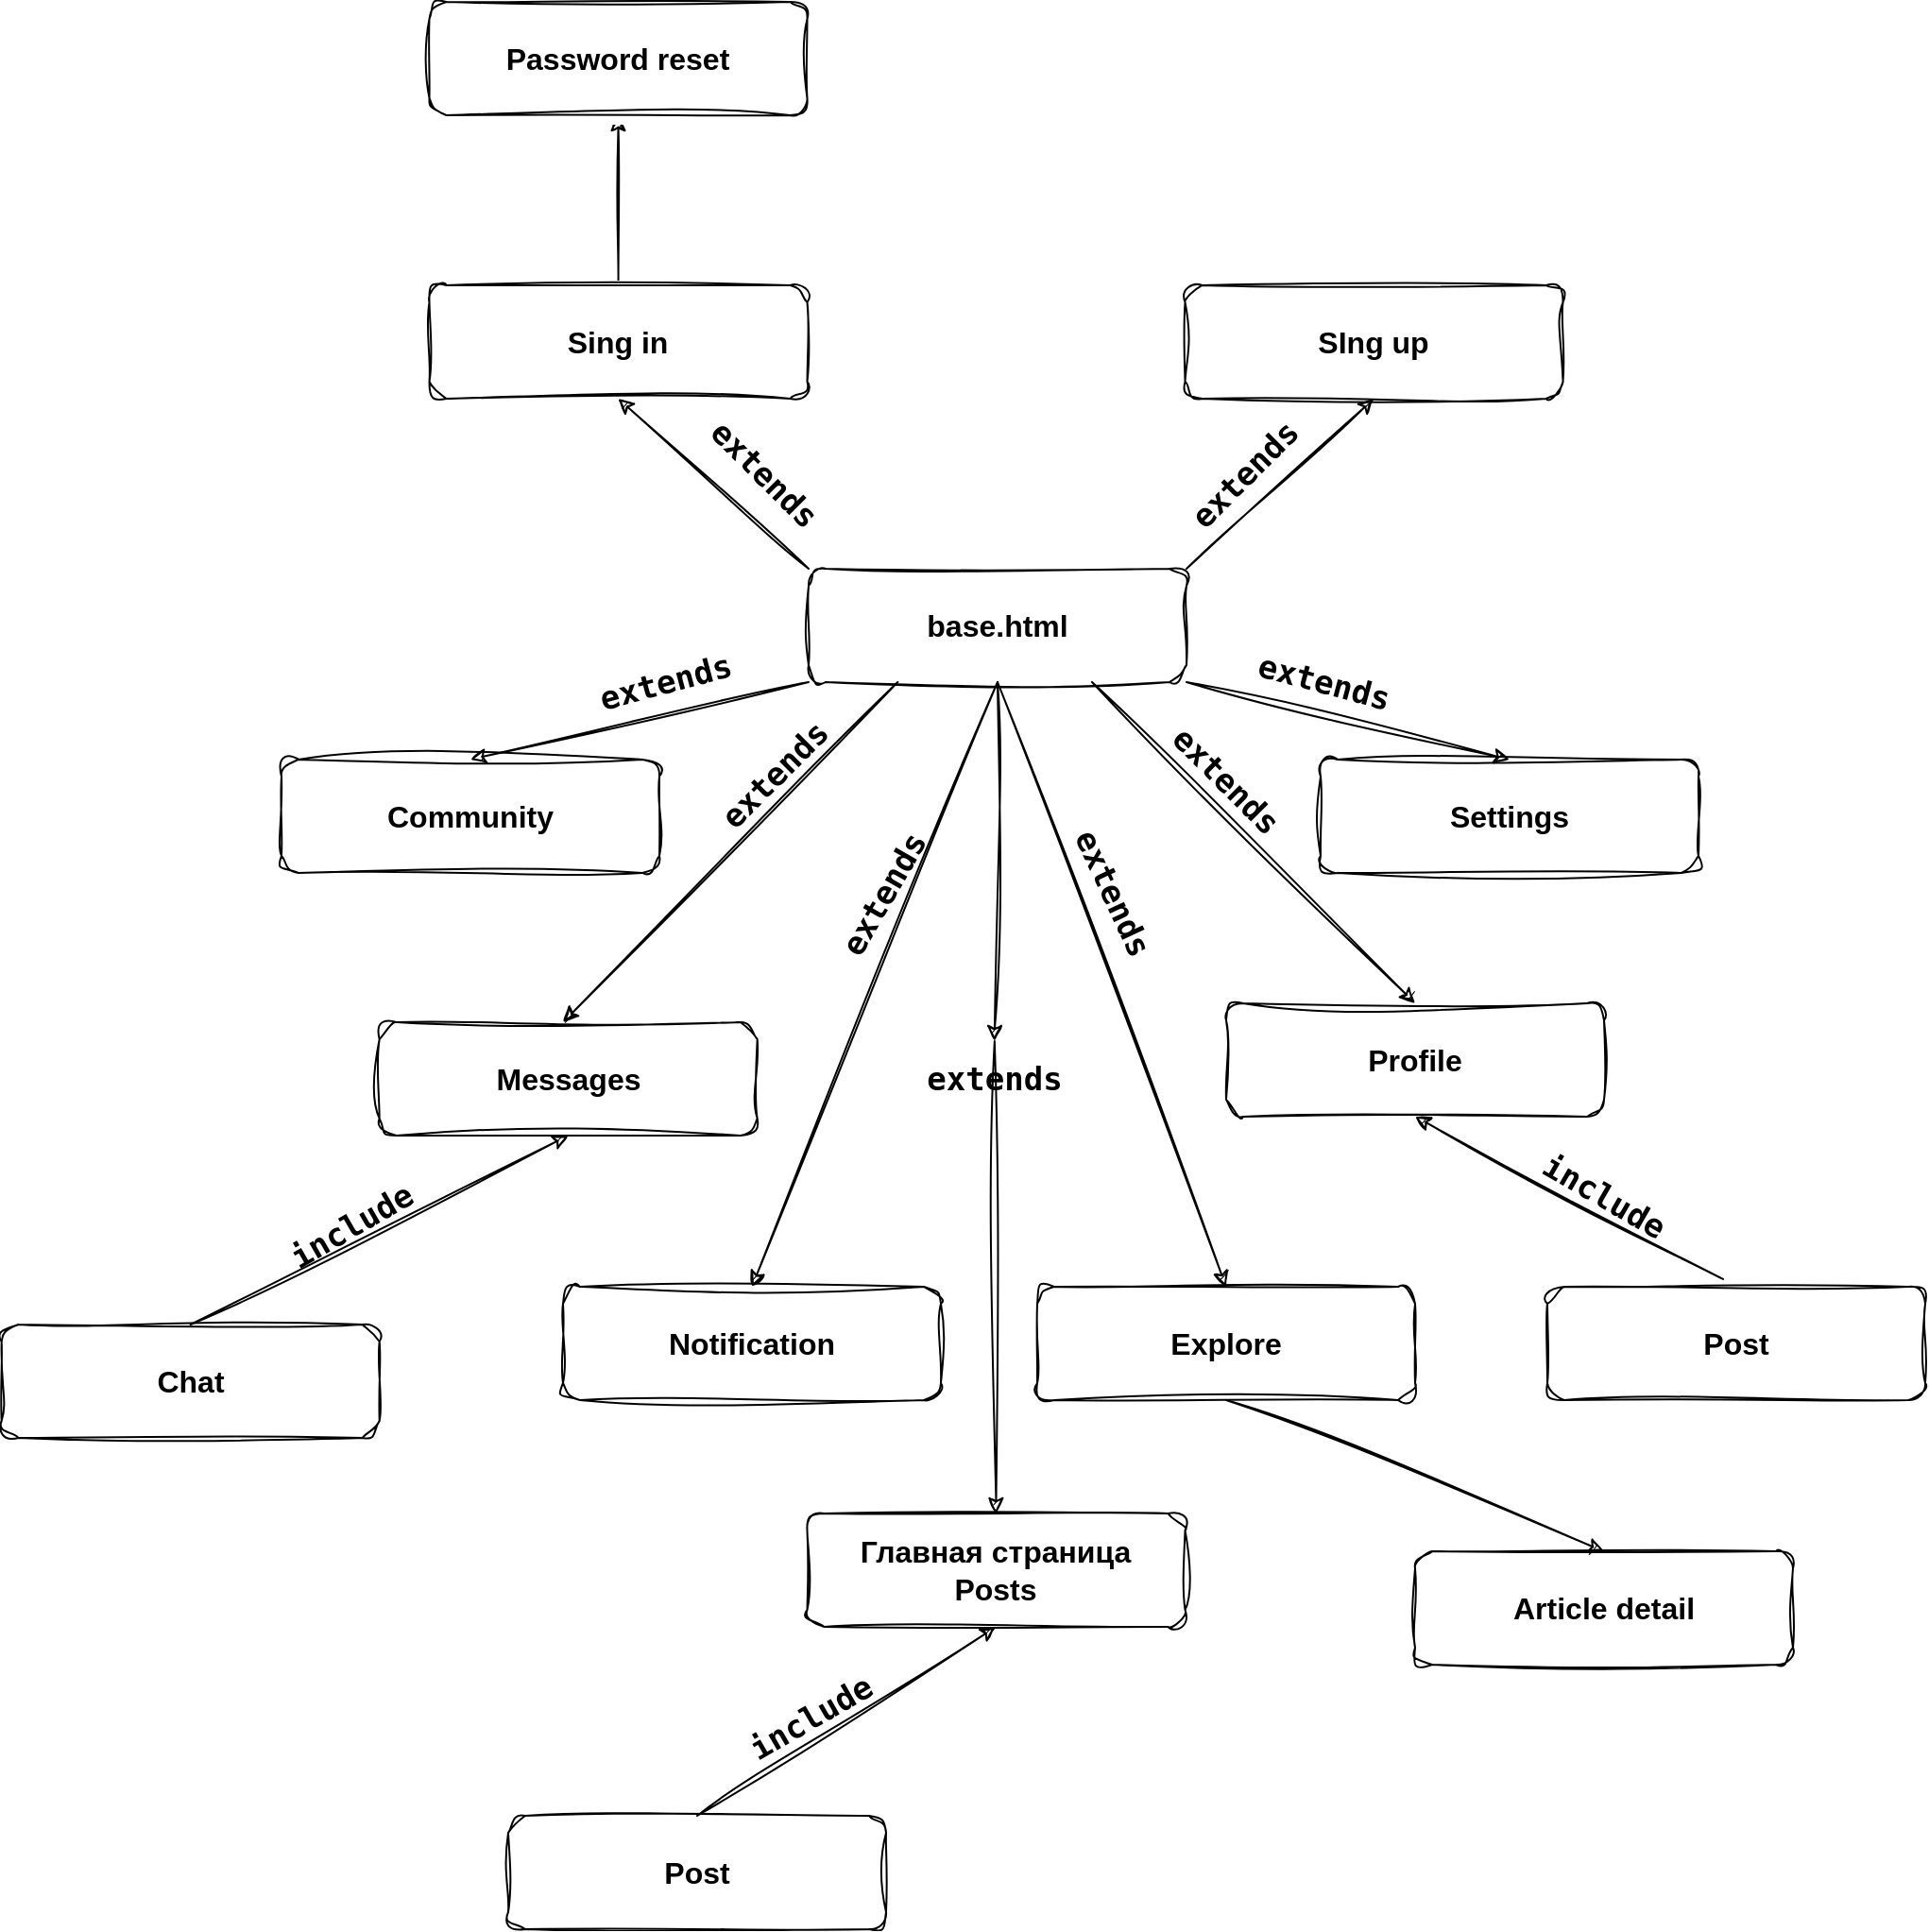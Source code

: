 <mxfile version="22.1.2" type="device">
  <diagram name="Страница — 1" id="eoBiVWMakBsomrrvYX7j">
    <mxGraphModel dx="1691" dy="1685" grid="1" gridSize="10" guides="1" tooltips="1" connect="1" arrows="1" fold="1" page="1" pageScale="1" pageWidth="827" pageHeight="1169" math="0" shadow="0">
      <root>
        <mxCell id="0" />
        <mxCell id="1" parent="0" />
        <mxCell id="8Us5kt9_01bGsC8FEpMt-2" value="&lt;b&gt;base.html&lt;/b&gt;" style="rounded=1;whiteSpace=wrap;html=1;rotation=0;fontSize=16;direction=west;sketch=1;curveFitting=1;jiggle=2;" vertex="1" parent="1">
          <mxGeometry x="319" y="90" width="200" height="60" as="geometry" />
        </mxCell>
        <mxCell id="8Us5kt9_01bGsC8FEpMt-5" value="" style="endArrow=classic;html=1;rounded=1;entryX=0.5;entryY=0;entryDx=0;entryDy=0;exitX=1;exitY=0;exitDx=0;exitDy=0;sketch=1;curveFitting=1;jiggle=2;" edge="1" parent="1" source="8Us5kt9_01bGsC8FEpMt-2" target="8Us5kt9_01bGsC8FEpMt-6">
          <mxGeometry width="50" height="50" relative="1" as="geometry">
            <mxPoint x="469" y="90" as="sourcePoint" />
            <mxPoint x="229" y="200" as="targetPoint" />
            <Array as="points" />
          </mxGeometry>
        </mxCell>
        <mxCell id="8Us5kt9_01bGsC8FEpMt-6" value="&lt;b&gt;Community&lt;/b&gt;" style="rounded=1;whiteSpace=wrap;html=1;rotation=0;fontSize=16;sketch=1;curveFitting=1;jiggle=2;" vertex="1" parent="1">
          <mxGeometry x="40" y="190.96" width="200" height="60" as="geometry" />
        </mxCell>
        <mxCell id="8Us5kt9_01bGsC8FEpMt-7" value="&lt;b&gt;Explore&lt;/b&gt;" style="rounded=1;whiteSpace=wrap;html=1;rotation=0;fontSize=16;sketch=1;curveFitting=1;jiggle=2;" vertex="1" parent="1">
          <mxGeometry x="440" y="470" width="200" height="60" as="geometry" />
        </mxCell>
        <mxCell id="8Us5kt9_01bGsC8FEpMt-8" value="&lt;b&gt;Notification&lt;/b&gt;" style="rounded=1;whiteSpace=wrap;html=1;rotation=0;fontSize=16;sketch=1;curveFitting=1;jiggle=2;" vertex="1" parent="1">
          <mxGeometry x="189" y="470" width="200" height="60" as="geometry" />
        </mxCell>
        <mxCell id="8Us5kt9_01bGsC8FEpMt-9" value="&lt;b&gt;Settings&lt;br&gt;&lt;/b&gt;" style="rounded=1;whiteSpace=wrap;html=1;rotation=0;fontSize=16;sketch=1;curveFitting=1;jiggle=2;" vertex="1" parent="1">
          <mxGeometry x="590" y="190.96" width="200" height="60" as="geometry" />
        </mxCell>
        <mxCell id="8Us5kt9_01bGsC8FEpMt-11" value="" style="endArrow=classic;html=1;rounded=1;entryX=0.5;entryY=0;entryDx=0;entryDy=0;exitX=0.5;exitY=0;exitDx=0;exitDy=0;sketch=1;curveFitting=1;jiggle=2;" edge="1" parent="1" source="8Us5kt9_01bGsC8FEpMt-2" target="8Us5kt9_01bGsC8FEpMt-7">
          <mxGeometry width="50" height="50" relative="1" as="geometry">
            <mxPoint x="419" y="150" as="sourcePoint" />
            <mxPoint x="429" y="160" as="targetPoint" />
          </mxGeometry>
        </mxCell>
        <mxCell id="8Us5kt9_01bGsC8FEpMt-12" value="" style="endArrow=classic;html=1;rounded=1;entryX=0.5;entryY=0;entryDx=0;entryDy=0;exitX=0;exitY=0;exitDx=0;exitDy=0;sketch=1;curveFitting=1;jiggle=2;" edge="1" parent="1" source="8Us5kt9_01bGsC8FEpMt-2" target="8Us5kt9_01bGsC8FEpMt-9">
          <mxGeometry width="50" height="50" relative="1" as="geometry">
            <mxPoint x="359" y="260" as="sourcePoint" />
            <mxPoint x="409" y="210" as="targetPoint" />
          </mxGeometry>
        </mxCell>
        <mxCell id="8Us5kt9_01bGsC8FEpMt-13" value="&lt;b&gt;Главная страница&lt;br&gt;Posts&lt;br&gt;&lt;/b&gt;" style="rounded=1;whiteSpace=wrap;html=1;rotation=0;fontSize=16;sketch=1;curveFitting=1;jiggle=2;" vertex="1" parent="1">
          <mxGeometry x="318.26" y="590" width="200" height="60" as="geometry" />
        </mxCell>
        <mxCell id="8Us5kt9_01bGsC8FEpMt-14" value="" style="endArrow=classic;html=1;rounded=1;entryX=0.5;entryY=0;entryDx=0;entryDy=0;sketch=1;curveFitting=1;jiggle=2;exitX=0.5;exitY=0;exitDx=0;exitDy=0;" edge="1" parent="1" source="8Us5kt9_01bGsC8FEpMt-17" target="8Us5kt9_01bGsC8FEpMt-13">
          <mxGeometry width="50" height="50" relative="1" as="geometry">
            <mxPoint x="419" y="220" as="sourcePoint" />
            <mxPoint x="419" y="230" as="targetPoint" />
            <Array as="points" />
          </mxGeometry>
        </mxCell>
        <mxCell id="8Us5kt9_01bGsC8FEpMt-15" value="&lt;div style=&quot;font-size: 17px;&quot;&gt;&lt;pre style=&quot;font-family: &amp;quot;JetBrains Mono&amp;quot;, monospace; font-size: 17px;&quot;&gt;&lt;span style=&quot;white-space: normal; font-size: 17px;&quot;&gt;extends&lt;/span&gt;&lt;br style=&quot;font-size: 17px;&quot;&gt;&lt;/pre&gt;&lt;/div&gt;" style="text;html=1;strokeColor=none;fillColor=none;align=center;verticalAlign=middle;whiteSpace=wrap;rounded=0;fontSize=17;fontFamily=Architects Daughter;rotation=-15;labelBackgroundColor=none;fontColor=#000000;fontStyle=1" vertex="1" parent="1">
          <mxGeometry x="208" y="140" width="71" height="20.67" as="geometry" />
        </mxCell>
        <mxCell id="8Us5kt9_01bGsC8FEpMt-16" value="&lt;div style=&quot;font-size: 17px;&quot;&gt;&lt;pre style=&quot;font-family: &amp;quot;JetBrains Mono&amp;quot;, monospace; font-size: 17px;&quot;&gt;&lt;span style=&quot;white-space: normal; font-size: 17px;&quot;&gt;extends&lt;/span&gt;&lt;br style=&quot;font-size: 17px;&quot;&gt;&lt;/pre&gt;&lt;/div&gt;" style="text;html=1;strokeColor=none;fillColor=none;align=center;verticalAlign=middle;whiteSpace=wrap;rounded=0;fontSize=17;fontFamily=Architects Daughter;rotation=-45;labelBackgroundColor=none;fontColor=#000000;fontStyle=1" vertex="1" parent="1">
          <mxGeometry x="260" y="190.96" width="82.6" height="16.74" as="geometry" />
        </mxCell>
        <mxCell id="8Us5kt9_01bGsC8FEpMt-21" value="&lt;div style=&quot;font-size: 17px;&quot;&gt;&lt;pre style=&quot;font-family: &amp;quot;JetBrains Mono&amp;quot;, monospace; font-size: 17px;&quot;&gt;&lt;span style=&quot;white-space: normal; font-size: 17px;&quot;&gt;extends&lt;/span&gt;&lt;br style=&quot;font-size: 17px;&quot;&gt;&lt;/pre&gt;&lt;/div&gt;" style="text;html=1;strokeColor=none;fillColor=none;align=center;verticalAlign=middle;whiteSpace=wrap;rounded=0;fontSize=17;fontFamily=Architects Daughter;rotation=65;labelBackgroundColor=none;fontColor=#000000;fontStyle=1" vertex="1" parent="1">
          <mxGeometry x="440.0" y="250.96" width="81" height="21.34" as="geometry" />
        </mxCell>
        <mxCell id="8Us5kt9_01bGsC8FEpMt-27" value="&lt;b&gt;Messages&lt;/b&gt;" style="rounded=1;whiteSpace=wrap;html=1;rotation=0;fontSize=16;sketch=1;curveFitting=1;jiggle=2;" vertex="1" parent="1">
          <mxGeometry x="91.84" y="330" width="200" height="60" as="geometry" />
        </mxCell>
        <mxCell id="8Us5kt9_01bGsC8FEpMt-28" value="&lt;b&gt;Profile&lt;/b&gt;" style="rounded=1;whiteSpace=wrap;html=1;rotation=0;fontSize=16;sketch=1;curveFitting=1;jiggle=2;" vertex="1" parent="1">
          <mxGeometry x="540" y="320" width="200" height="60" as="geometry" />
        </mxCell>
        <mxCell id="8Us5kt9_01bGsC8FEpMt-29" value="" style="endArrow=classic;html=1;rounded=0;sketch=1;hachureGap=4;jiggle=2;curveFitting=1;fontFamily=Architects Daughter;fontSource=https%3A%2F%2Ffonts.googleapis.com%2Fcss%3Ffamily%3DArchitects%2BDaughter;fontSize=16;exitX=0.75;exitY=0;exitDx=0;exitDy=0;entryX=0.5;entryY=0;entryDx=0;entryDy=0;" edge="1" parent="1">
          <mxGeometry width="50" height="50" relative="1" as="geometry">
            <mxPoint x="366.16" y="150" as="sourcePoint" />
            <mxPoint x="189.0" y="330" as="targetPoint" />
          </mxGeometry>
        </mxCell>
        <mxCell id="8Us5kt9_01bGsC8FEpMt-31" value="&lt;div style=&quot;font-size: 17px;&quot;&gt;&lt;pre style=&quot;font-family: &amp;quot;JetBrains Mono&amp;quot;, monospace; font-size: 17px;&quot;&gt;&lt;span style=&quot;white-space: normal; font-size: 17px;&quot;&gt;extends&lt;/span&gt;&lt;br style=&quot;font-size: 17px;&quot;&gt;&lt;/pre&gt;&lt;/div&gt;" style="text;html=1;strokeColor=none;fillColor=none;align=center;verticalAlign=middle;whiteSpace=wrap;rounded=1;fontSize=17;fontFamily=Architects Daughter;rotation=15;labelBackgroundColor=none;fontColor=#000000;fontStyle=1" vertex="1" parent="1">
          <mxGeometry x="551.84" y="140" width="80" height="20" as="geometry" />
        </mxCell>
        <mxCell id="8Us5kt9_01bGsC8FEpMt-36" value="" style="endArrow=classic;html=1;rounded=1;exitX=0.5;exitY=0;exitDx=0;exitDy=0;sketch=1;curveFitting=1;jiggle=2;entryX=0.5;entryY=0;entryDx=0;entryDy=0;" edge="1" parent="1" source="8Us5kt9_01bGsC8FEpMt-2" target="8Us5kt9_01bGsC8FEpMt-8">
          <mxGeometry width="50" height="50" relative="1" as="geometry">
            <mxPoint x="369" y="150" as="sourcePoint" />
            <mxPoint x="390" y="230" as="targetPoint" />
            <Array as="points" />
          </mxGeometry>
        </mxCell>
        <mxCell id="8Us5kt9_01bGsC8FEpMt-35" value="&lt;div style=&quot;font-size: 17px;&quot;&gt;&lt;pre style=&quot;font-family: &amp;quot;JetBrains Mono&amp;quot;, monospace; font-size: 17px;&quot;&gt;&lt;span style=&quot;white-space: normal; font-size: 17px;&quot;&gt;extends&lt;/span&gt;&lt;br style=&quot;font-size: 17px;&quot;&gt;&lt;/pre&gt;&lt;/div&gt;" style="text;html=1;strokeColor=none;fillColor=none;align=center;verticalAlign=middle;whiteSpace=wrap;rounded=0;fontSize=17;fontFamily=Architects Daughter;rotation=-60;labelBackgroundColor=none;fontColor=#000000;fontStyle=1" vertex="1" parent="1">
          <mxGeometry x="318.26" y="250.96" width="81" height="21.34" as="geometry" />
        </mxCell>
        <mxCell id="8Us5kt9_01bGsC8FEpMt-37" value="" style="endArrow=classic;html=1;rounded=0;sketch=1;hachureGap=4;jiggle=2;curveFitting=1;fontFamily=Architects Daughter;fontSource=https%3A%2F%2Ffonts.googleapis.com%2Fcss%3Ffamily%3DArchitects%2BDaughter;fontSize=16;exitX=0.25;exitY=0;exitDx=0;exitDy=0;entryX=0.5;entryY=0;entryDx=0;entryDy=0;" edge="1" parent="1" source="8Us5kt9_01bGsC8FEpMt-2" target="8Us5kt9_01bGsC8FEpMt-28">
          <mxGeometry width="50" height="50" relative="1" as="geometry">
            <mxPoint x="460" y="370" as="sourcePoint" />
            <mxPoint x="450" y="300" as="targetPoint" />
          </mxGeometry>
        </mxCell>
        <mxCell id="8Us5kt9_01bGsC8FEpMt-38" value="&lt;div style=&quot;font-size: 17px;&quot;&gt;&lt;pre style=&quot;font-family: &amp;quot;JetBrains Mono&amp;quot;, monospace; font-size: 17px;&quot;&gt;&lt;span style=&quot;white-space: normal; font-size: 17px;&quot;&gt;extends&lt;/span&gt;&lt;br style=&quot;font-size: 17px;&quot;&gt;&lt;/pre&gt;&lt;/div&gt;" style="text;html=1;strokeColor=none;fillColor=none;align=center;verticalAlign=middle;whiteSpace=wrap;rounded=0;fontSize=17;fontFamily=Architects Daughter;rotation=45;labelBackgroundColor=none;fontColor=#000000;fontStyle=1" vertex="1" parent="1">
          <mxGeometry x="499.5" y="190.96" width="81" height="21.34" as="geometry" />
        </mxCell>
        <mxCell id="8Us5kt9_01bGsC8FEpMt-41" value="" style="endArrow=classic;html=1;rounded=1;entryX=0.5;entryY=0;entryDx=0;entryDy=0;sketch=1;curveFitting=1;jiggle=2;exitX=0.5;exitY=0;exitDx=0;exitDy=0;" edge="1" parent="1" source="8Us5kt9_01bGsC8FEpMt-2" target="8Us5kt9_01bGsC8FEpMt-17">
          <mxGeometry width="50" height="50" relative="1" as="geometry">
            <mxPoint x="419" y="150" as="sourcePoint" />
            <mxPoint x="418" y="590" as="targetPoint" />
            <Array as="points" />
          </mxGeometry>
        </mxCell>
        <mxCell id="8Us5kt9_01bGsC8FEpMt-17" value="&lt;div style=&quot;font-size: 17px;&quot;&gt;&lt;pre style=&quot;font-family: &amp;quot;JetBrains Mono&amp;quot;, monospace; font-size: 17px;&quot;&gt;&lt;span style=&quot;white-space: normal; font-size: 17px;&quot;&gt;extends&lt;/span&gt;&lt;br style=&quot;font-size: 17px;&quot;&gt;&lt;/pre&gt;&lt;/div&gt;" style="text;html=1;strokeColor=none;fillColor=none;align=center;verticalAlign=middle;whiteSpace=wrap;rounded=0;fontSize=17;fontFamily=Architects Daughter;rotation=0;labelBackgroundColor=none;fontColor=#000000;fontStyle=1" vertex="1" parent="1">
          <mxGeometry x="371" y="340" width="92.84" height="40" as="geometry" />
        </mxCell>
        <mxCell id="8Us5kt9_01bGsC8FEpMt-46" value="" style="endArrow=classic;html=1;rounded=0;sketch=1;hachureGap=4;jiggle=2;curveFitting=1;fontFamily=Architects Daughter;fontSource=https%3A%2F%2Ffonts.googleapis.com%2Fcss%3Ffamily%3DArchitects%2BDaughter;fontSize=16;exitX=0;exitY=1;exitDx=0;exitDy=0;entryX=0.5;entryY=0;entryDx=0;entryDy=0;" edge="1" parent="1" source="8Us5kt9_01bGsC8FEpMt-2" target="8Us5kt9_01bGsC8FEpMt-47">
          <mxGeometry width="50" height="50" relative="1" as="geometry">
            <mxPoint x="400" y="250" as="sourcePoint" />
            <mxPoint x="630" y="30" as="targetPoint" />
            <Array as="points" />
          </mxGeometry>
        </mxCell>
        <mxCell id="8Us5kt9_01bGsC8FEpMt-47" value="&lt;b&gt;SIng up&lt;/b&gt;" style="rounded=1;whiteSpace=wrap;html=1;rotation=0;fontSize=16;direction=west;sketch=1;curveFitting=1;jiggle=2;" vertex="1" parent="1">
          <mxGeometry x="518.26" y="-60" width="200" height="60" as="geometry" />
        </mxCell>
        <mxCell id="8Us5kt9_01bGsC8FEpMt-63" style="edgeStyle=orthogonalEdgeStyle;rounded=0;sketch=1;hachureGap=4;jiggle=2;curveFitting=1;orthogonalLoop=1;jettySize=auto;html=1;fontFamily=Architects Daughter;fontSource=https%3A%2F%2Ffonts.googleapis.com%2Fcss%3Ffamily%3DArchitects%2BDaughter;fontSize=16;entryX=0.5;entryY=0;entryDx=0;entryDy=0;" edge="1" parent="1" source="8Us5kt9_01bGsC8FEpMt-48" target="8Us5kt9_01bGsC8FEpMt-64">
          <mxGeometry relative="1" as="geometry">
            <mxPoint x="218.26" y="-130" as="targetPoint" />
          </mxGeometry>
        </mxCell>
        <mxCell id="8Us5kt9_01bGsC8FEpMt-48" value="&lt;b&gt;Sing in&lt;/b&gt;" style="rounded=1;whiteSpace=wrap;html=1;rotation=0;fontSize=16;direction=west;sketch=1;curveFitting=1;jiggle=2;" vertex="1" parent="1">
          <mxGeometry x="118.26" y="-60" width="200" height="60" as="geometry" />
        </mxCell>
        <mxCell id="8Us5kt9_01bGsC8FEpMt-49" value="" style="endArrow=classic;html=1;rounded=0;sketch=1;hachureGap=4;jiggle=2;curveFitting=1;fontFamily=Architects Daughter;fontSource=https%3A%2F%2Ffonts.googleapis.com%2Fcss%3Ffamily%3DArchitects%2BDaughter;fontSize=16;exitX=1;exitY=1;exitDx=0;exitDy=0;entryX=0.5;entryY=0;entryDx=0;entryDy=0;" edge="1" parent="1" source="8Us5kt9_01bGsC8FEpMt-2" target="8Us5kt9_01bGsC8FEpMt-48">
          <mxGeometry width="50" height="50" relative="1" as="geometry">
            <mxPoint x="529" y="100" as="sourcePoint" />
            <mxPoint x="628" y="10" as="targetPoint" />
            <Array as="points" />
          </mxGeometry>
        </mxCell>
        <mxCell id="8Us5kt9_01bGsC8FEpMt-50" value="&lt;div style=&quot;font-size: 17px;&quot;&gt;&lt;pre style=&quot;font-family: &amp;quot;JetBrains Mono&amp;quot;, monospace; font-size: 17px;&quot;&gt;&lt;span style=&quot;white-space: normal; font-size: 17px;&quot;&gt;extends&lt;/span&gt;&lt;br style=&quot;font-size: 17px;&quot;&gt;&lt;/pre&gt;&lt;/div&gt;" style="text;html=1;strokeColor=none;fillColor=none;align=center;verticalAlign=middle;whiteSpace=wrap;rounded=1;fontSize=17;fontFamily=Architects Daughter;rotation=-45;labelBackgroundColor=none;fontColor=#000000;fontStyle=1" vertex="1" parent="1">
          <mxGeometry x="510" y="30" width="80" height="20" as="geometry" />
        </mxCell>
        <mxCell id="8Us5kt9_01bGsC8FEpMt-51" value="&lt;div style=&quot;font-size: 17px;&quot;&gt;&lt;pre style=&quot;font-family: &amp;quot;JetBrains Mono&amp;quot;, monospace; font-size: 17px;&quot;&gt;&lt;span style=&quot;white-space: normal; font-size: 17px;&quot;&gt;extends&lt;/span&gt;&lt;br style=&quot;font-size: 17px;&quot;&gt;&lt;/pre&gt;&lt;/div&gt;" style="text;html=1;strokeColor=none;fillColor=none;align=center;verticalAlign=middle;whiteSpace=wrap;rounded=0;fontSize=17;fontFamily=Architects Daughter;rotation=45;labelBackgroundColor=none;fontColor=#000000;fontStyle=1" vertex="1" parent="1">
          <mxGeometry x="260" y="30" width="71" height="20.67" as="geometry" />
        </mxCell>
        <mxCell id="8Us5kt9_01bGsC8FEpMt-52" value="&lt;b&gt;Article detail&lt;/b&gt;" style="rounded=1;whiteSpace=wrap;html=1;rotation=0;fontSize=16;sketch=1;curveFitting=1;jiggle=2;" vertex="1" parent="1">
          <mxGeometry x="640" y="610" width="200" height="60" as="geometry" />
        </mxCell>
        <mxCell id="8Us5kt9_01bGsC8FEpMt-53" value="" style="endArrow=classic;html=1;rounded=0;sketch=1;hachureGap=4;jiggle=2;curveFitting=1;fontFamily=Architects Daughter;fontSource=https%3A%2F%2Ffonts.googleapis.com%2Fcss%3Ffamily%3DArchitects%2BDaughter;fontSize=16;entryX=0.5;entryY=0;entryDx=0;entryDy=0;exitX=0.5;exitY=1;exitDx=0;exitDy=0;" edge="1" parent="1" source="8Us5kt9_01bGsC8FEpMt-7" target="8Us5kt9_01bGsC8FEpMt-52">
          <mxGeometry width="50" height="50" relative="1" as="geometry">
            <mxPoint x="400" y="550" as="sourcePoint" />
            <mxPoint x="450" y="500" as="targetPoint" />
          </mxGeometry>
        </mxCell>
        <mxCell id="8Us5kt9_01bGsC8FEpMt-54" value="&lt;b&gt;Chat&lt;/b&gt;" style="rounded=1;whiteSpace=wrap;html=1;rotation=0;fontSize=16;sketch=1;curveFitting=1;jiggle=2;" vertex="1" parent="1">
          <mxGeometry x="-108.16" y="490" width="200" height="60" as="geometry" />
        </mxCell>
        <mxCell id="8Us5kt9_01bGsC8FEpMt-55" value="" style="endArrow=classic;html=1;rounded=0;sketch=1;hachureGap=4;jiggle=2;curveFitting=1;fontFamily=Architects Daughter;fontSource=https%3A%2F%2Ffonts.googleapis.com%2Fcss%3Ffamily%3DArchitects%2BDaughter;fontSize=16;exitX=0.5;exitY=0;exitDx=0;exitDy=0;entryX=0.5;entryY=1;entryDx=0;entryDy=0;" edge="1" parent="1" source="8Us5kt9_01bGsC8FEpMt-54" target="8Us5kt9_01bGsC8FEpMt-27">
          <mxGeometry width="50" height="50" relative="1" as="geometry">
            <mxPoint y="550" as="sourcePoint" />
            <mxPoint x="70" y="410" as="targetPoint" />
          </mxGeometry>
        </mxCell>
        <mxCell id="8Us5kt9_01bGsC8FEpMt-56" value="&lt;b&gt;Post&lt;br&gt;&lt;/b&gt;" style="rounded=1;whiteSpace=wrap;html=1;rotation=0;fontSize=16;sketch=1;curveFitting=1;jiggle=2;" vertex="1" parent="1">
          <mxGeometry x="160" y="750" width="200" height="60" as="geometry" />
        </mxCell>
        <mxCell id="8Us5kt9_01bGsC8FEpMt-57" value="" style="endArrow=classic;html=1;rounded=0;sketch=1;hachureGap=4;jiggle=2;curveFitting=1;fontFamily=Architects Daughter;fontSource=https%3A%2F%2Ffonts.googleapis.com%2Fcss%3Ffamily%3DArchitects%2BDaughter;fontSize=16;exitX=0.5;exitY=0;exitDx=0;exitDy=0;entryX=0.5;entryY=1;entryDx=0;entryDy=0;" edge="1" parent="1" source="8Us5kt9_01bGsC8FEpMt-56" target="8Us5kt9_01bGsC8FEpMt-13">
          <mxGeometry width="50" height="50" relative="1" as="geometry">
            <mxPoint x="300" y="720" as="sourcePoint" />
            <mxPoint x="350" y="670" as="targetPoint" />
          </mxGeometry>
        </mxCell>
        <mxCell id="8Us5kt9_01bGsC8FEpMt-58" value="&lt;div style=&quot;font-size: 17px;&quot;&gt;&lt;pre style=&quot;font-family: &amp;quot;JetBrains Mono&amp;quot;, monospace; font-size: 17px;&quot;&gt;&lt;div style=&quot;font-size: 17px;&quot;&gt;&lt;pre style=&quot;font-family: &amp;quot;JetBrains Mono&amp;quot;, monospace; font-size: 17px;&quot;&gt;include&lt;/pre&gt;&lt;/div&gt;&lt;/pre&gt;&lt;/div&gt;" style="text;html=1;strokeColor=none;fillColor=none;align=center;verticalAlign=middle;whiteSpace=wrap;rounded=0;fontSize=17;fontFamily=Architects Daughter;rotation=-30;labelBackgroundColor=none;fontColor=#000000;fontStyle=1" vertex="1" parent="1">
          <mxGeometry x="279" y="690" width="82.6" height="16.74" as="geometry" />
        </mxCell>
        <mxCell id="8Us5kt9_01bGsC8FEpMt-59" value="&lt;div style=&quot;font-size: 17px;&quot;&gt;&lt;pre style=&quot;font-family: &amp;quot;JetBrains Mono&amp;quot;, monospace; font-size: 17px;&quot;&gt;&lt;div style=&quot;font-size: 17px;&quot;&gt;&lt;pre style=&quot;font-family: &amp;quot;JetBrains Mono&amp;quot;, monospace; font-size: 17px;&quot;&gt;include&lt;/pre&gt;&lt;/div&gt;&lt;/pre&gt;&lt;/div&gt;" style="text;html=1;strokeColor=none;fillColor=none;align=center;verticalAlign=middle;whiteSpace=wrap;rounded=0;fontSize=17;fontFamily=Architects Daughter;rotation=-30;labelBackgroundColor=none;fontColor=#000000;fontStyle=1" vertex="1" parent="1">
          <mxGeometry x="35.66" y="430" width="82.6" height="16.74" as="geometry" />
        </mxCell>
        <mxCell id="8Us5kt9_01bGsC8FEpMt-60" value="&lt;b&gt;Post&lt;br&gt;&lt;/b&gt;" style="rounded=1;whiteSpace=wrap;html=1;rotation=0;fontSize=16;sketch=1;curveFitting=1;jiggle=2;" vertex="1" parent="1">
          <mxGeometry x="710" y="470" width="200" height="60" as="geometry" />
        </mxCell>
        <mxCell id="8Us5kt9_01bGsC8FEpMt-61" value="&lt;div style=&quot;font-size: 17px;&quot;&gt;&lt;pre style=&quot;font-family: &amp;quot;JetBrains Mono&amp;quot;, monospace; font-size: 17px;&quot;&gt;&lt;div style=&quot;font-size: 17px;&quot;&gt;&lt;pre style=&quot;font-family: &amp;quot;JetBrains Mono&amp;quot;, monospace; font-size: 17px;&quot;&gt;include&lt;/pre&gt;&lt;/div&gt;&lt;/pre&gt;&lt;/div&gt;" style="text;html=1;strokeColor=none;fillColor=none;align=center;verticalAlign=middle;whiteSpace=wrap;rounded=0;fontSize=17;fontFamily=Architects Daughter;rotation=30;labelBackgroundColor=none;fontColor=#000000;fontStyle=1" vertex="1" parent="1">
          <mxGeometry x="698.7" y="413.26" width="82.6" height="16.74" as="geometry" />
        </mxCell>
        <mxCell id="8Us5kt9_01bGsC8FEpMt-62" value="" style="endArrow=classic;html=1;rounded=0;sketch=1;hachureGap=4;jiggle=2;curveFitting=1;fontFamily=Architects Daughter;fontSource=https%3A%2F%2Ffonts.googleapis.com%2Fcss%3Ffamily%3DArchitects%2BDaughter;fontSize=16;entryX=0.5;entryY=1;entryDx=0;entryDy=0;exitX=0.465;exitY=-0.067;exitDx=0;exitDy=0;exitPerimeter=0;" edge="1" parent="1" source="8Us5kt9_01bGsC8FEpMt-60" target="8Us5kt9_01bGsC8FEpMt-28">
          <mxGeometry width="50" height="50" relative="1" as="geometry">
            <mxPoint x="740" y="460" as="sourcePoint" />
            <mxPoint x="790" y="410" as="targetPoint" />
          </mxGeometry>
        </mxCell>
        <mxCell id="8Us5kt9_01bGsC8FEpMt-64" value="&lt;b&gt;Password reset&lt;/b&gt;" style="rounded=1;whiteSpace=wrap;html=1;rotation=0;fontSize=16;direction=west;sketch=1;curveFitting=1;jiggle=2;" vertex="1" parent="1">
          <mxGeometry x="118.26" y="-210" width="200" height="60" as="geometry" />
        </mxCell>
      </root>
    </mxGraphModel>
  </diagram>
</mxfile>
